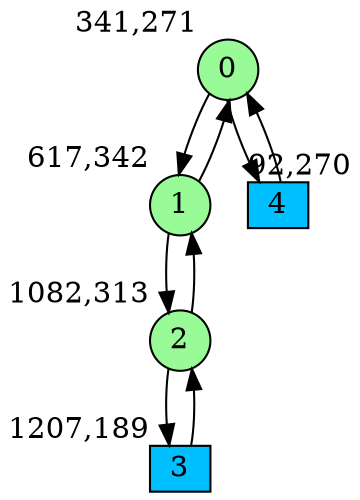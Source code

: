 digraph G {
graph [bgcolor=white]
node [shape=circle, style = filled, fillcolor=white,fixedsize=true, width=0.4, height=0.3 ]
0[xlabel="341,271", pos = "3.89063,1.10938!", fillcolor=palegreen ];
1[xlabel="617,342", pos = "8.20313,0!", fillcolor=palegreen ];
2[xlabel="1082,313", pos = "15.4688,0.453125!", fillcolor=palegreen ];
3[xlabel="1207,189", pos = "17.4219,2.39063!", fillcolor=deepskyblue, shape=box ];
4[xlabel="92,270", pos = "0,1.125!", fillcolor=deepskyblue, shape=box ];
0->1 ;
0->4 ;
1->0 ;
1->2 ;
2->1 ;
2->3 ;
3->2 ;
4->0 ;
}
